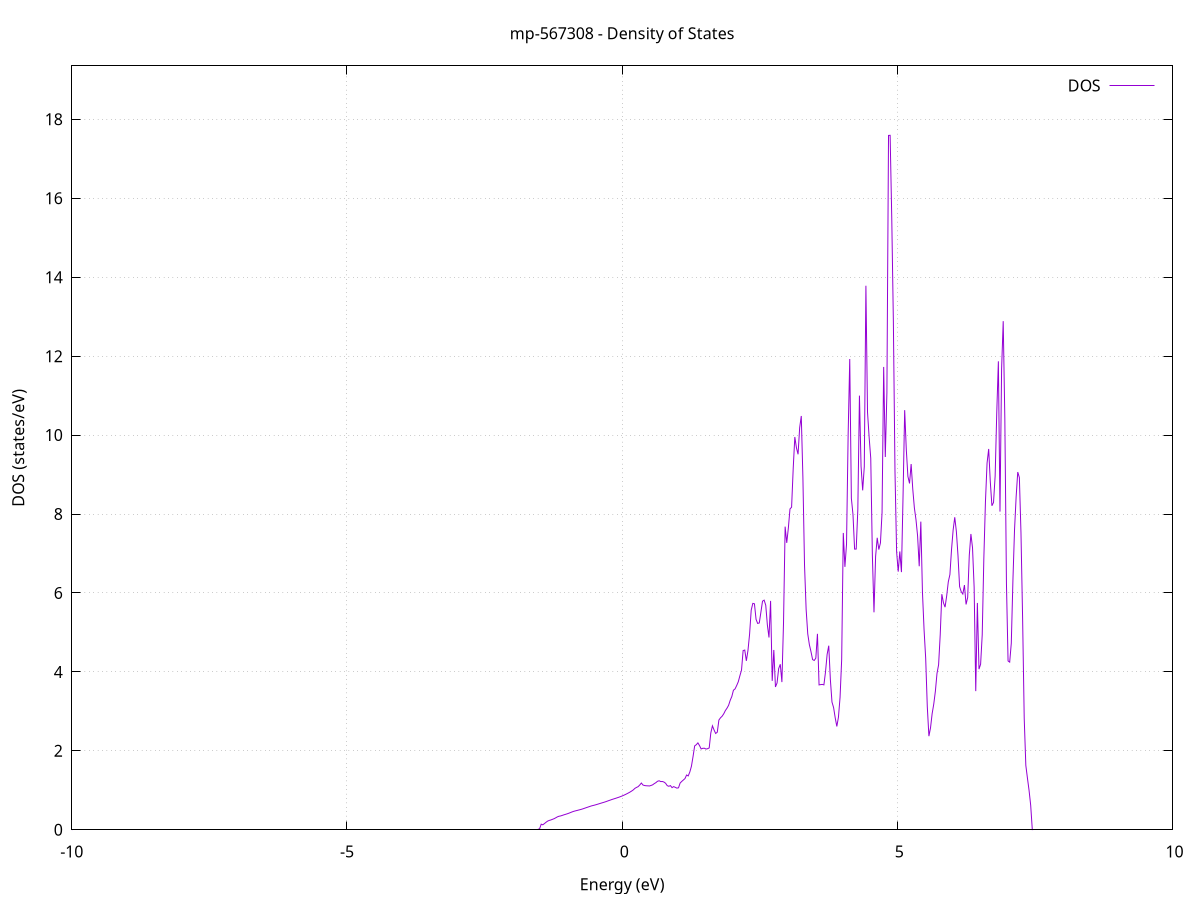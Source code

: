 set title 'mp-567308 - Density of States'
set xlabel 'Energy (eV)'
set ylabel 'DOS (states/eV)'
set grid
set xrange [-10:10]
set yrange [0:19.355]
set xzeroaxis lt -1
set terminal png size 800,600
set output 'mp-567308_dos_gnuplot.png'
plot '-' using 1:2 with lines title 'DOS'
-48.582200 0.000000
-48.552800 0.000000
-48.523500 0.000000
-48.494100 0.000000
-48.464700 0.000000
-48.435400 0.000000
-48.406000 0.000000
-48.376700 0.000000
-48.347300 0.000000
-48.318000 0.000000
-48.288600 0.000000
-48.259300 0.000000
-48.229900 0.000000
-48.200600 0.000000
-48.171200 0.000000
-48.141900 0.000000
-48.112500 0.000000
-48.083200 0.000000
-48.053800 0.000000
-48.024500 0.000000
-47.995100 0.000000
-47.965700 0.000000
-47.936400 0.000000
-47.907000 0.000000
-47.877700 0.000000
-47.848300 0.000000
-47.819000 0.000000
-47.789600 0.000000
-47.760300 0.000000
-47.730900 0.000000
-47.701600 0.000000
-47.672200 0.000000
-47.642900 0.000000
-47.613500 0.000000
-47.584200 0.000000
-47.554800 0.000000
-47.525500 0.000000
-47.496100 0.000000
-47.466800 0.000000
-47.437400 0.000000
-47.408000 0.000000
-47.378700 0.000000
-47.349300 0.000000
-47.320000 0.000000
-47.290600 0.000000
-47.261300 0.000000
-47.231900 0.000000
-47.202600 0.000000
-47.173200 0.000000
-47.143900 0.000000
-47.114500 0.000000
-47.085200 0.000000
-47.055800 0.000000
-47.026500 0.000000
-46.997100 0.000000
-46.967800 0.000000
-46.938400 0.000000
-46.909000 0.000000
-46.879700 0.000000
-46.850300 0.000000
-46.821000 0.000000
-46.791600 0.000000
-46.762300 0.000000
-46.732900 0.000000
-46.703600 0.000000
-46.674200 0.000000
-46.644900 0.000000
-46.615500 0.000000
-46.586200 0.000000
-46.556800 0.000000
-46.527500 0.000000
-46.498100 0.000000
-46.468800 0.000000
-46.439400 0.000000
-46.410000 0.000000
-46.380700 0.000000
-46.351300 0.000000
-46.322000 0.000000
-46.292600 0.000000
-46.263300 0.000000
-46.233900 0.000000
-46.204600 0.000000
-46.175200 0.000000
-46.145900 0.000000
-46.116500 0.000000
-46.087200 0.000000
-46.057800 0.000000
-46.028500 0.000000
-45.999100 0.000000
-45.969800 0.000000
-45.940400 0.000000
-45.911000 5.568400
-45.881700 50.018700
-45.852300 87.093700
-45.823000 79.743500
-45.793600 0.000000
-45.764300 0.000000
-45.734900 0.000000
-45.705600 0.000000
-45.676200 0.000000
-45.646900 0.000000
-45.617500 0.000000
-45.588200 0.000000
-45.558800 0.000000
-45.529500 0.000000
-45.500100 0.000000
-45.470800 0.000000
-45.441400 0.000000
-45.412000 0.000000
-45.382700 0.000000
-45.353300 0.000000
-45.324000 0.000000
-45.294600 0.000000
-45.265300 0.000000
-45.235900 0.000000
-45.206600 0.000000
-45.177200 0.000000
-45.147900 0.000000
-45.118500 0.000000
-45.089200 0.000000
-45.059800 0.000000
-45.030500 0.000000
-45.001100 0.000000
-44.971800 0.000000
-44.942400 0.000000
-44.913000 0.000000
-44.883700 0.000000
-44.854300 0.000000
-44.825000 0.000000
-44.795600 0.000000
-44.766300 0.000000
-44.736900 0.000000
-44.707600 0.000000
-44.678200 0.000000
-44.648900 0.000000
-44.619500 0.000000
-44.590200 0.000000
-44.560800 0.000000
-44.531500 0.000000
-44.502100 0.000000
-44.472800 0.000000
-44.443400 0.000000
-44.414100 0.000000
-44.384700 0.000000
-44.355300 0.000000
-44.326000 0.000000
-44.296600 0.000000
-44.267300 0.000000
-44.237900 0.000000
-44.208600 0.000000
-44.179200 0.000000
-44.149900 0.000000
-44.120500 0.000000
-44.091200 0.000000
-44.061800 0.000000
-44.032500 0.000000
-44.003100 0.000000
-43.973800 0.000000
-43.944400 0.000000
-43.915100 0.000000
-43.885700 0.000000
-43.856300 0.000000
-43.827000 0.000000
-43.797600 0.000000
-43.768300 0.000000
-43.738900 0.000000
-43.709600 0.000000
-43.680200 0.000000
-43.650900 0.000000
-43.621500 0.000000
-43.592200 0.000000
-43.562800 0.000000
-43.533500 0.000000
-43.504100 0.000000
-43.474800 0.000000
-43.445400 0.000000
-43.416100 0.000000
-43.386700 0.000000
-43.357300 0.000000
-43.328000 0.000000
-43.298600 0.000000
-43.269300 0.000000
-43.239900 0.000000
-43.210600 0.000000
-43.181200 0.000000
-43.151900 0.000000
-43.122500 0.000000
-43.093200 0.000000
-43.063800 0.000000
-43.034500 0.000000
-43.005100 0.000000
-42.975800 0.000000
-42.946400 0.000000
-42.917100 0.000000
-42.887700 0.000000
-42.858300 0.000000
-42.829000 0.000000
-42.799600 0.000000
-42.770300 0.000000
-42.740900 0.000000
-42.711600 0.000000
-42.682200 0.000000
-42.652900 0.000000
-42.623500 0.000000
-42.594200 0.000000
-42.564800 0.000000
-42.535500 0.000000
-42.506100 0.000000
-42.476800 0.000000
-42.447400 0.000000
-42.418100 0.000000
-42.388700 0.000000
-42.359300 0.000000
-42.330000 0.000000
-42.300600 0.000000
-42.271300 0.000000
-42.241900 0.000000
-42.212600 0.000000
-42.183200 0.000000
-42.153900 0.000000
-42.124500 0.000000
-42.095200 0.000000
-42.065800 0.000000
-42.036500 0.000000
-42.007100 0.000000
-41.977800 0.000000
-41.948400 0.000000
-41.919100 0.000000
-41.889700 0.000000
-41.860300 0.000000
-41.831000 0.000000
-41.801600 0.000000
-41.772300 0.000000
-41.742900 0.000000
-41.713600 0.000000
-41.684200 0.000000
-41.654900 0.000000
-41.625500 0.000000
-41.596200 0.000000
-41.566800 0.000000
-41.537500 0.000000
-41.508100 0.000000
-41.478800 0.000000
-41.449400 0.000000
-41.420100 0.000000
-41.390700 0.000000
-41.361400 0.000000
-41.332000 0.000000
-41.302600 0.000000
-41.273300 0.000000
-41.243900 0.000000
-41.214600 0.000000
-41.185200 0.000000
-41.155900 0.000000
-41.126500 0.000000
-41.097200 0.000000
-41.067800 0.000000
-41.038500 0.000000
-41.009100 0.000000
-40.979800 0.000000
-40.950400 0.000000
-40.921100 0.000000
-40.891700 0.000000
-40.862400 0.000000
-40.833000 0.000000
-40.803600 0.000000
-40.774300 0.000000
-40.744900 0.000000
-40.715600 0.000000
-40.686200 0.000000
-40.656900 0.000000
-40.627500 0.000000
-40.598200 0.000000
-40.568800 0.000000
-40.539500 0.000000
-40.510100 0.000000
-40.480800 0.000000
-40.451400 0.000000
-40.422100 0.000000
-40.392700 0.000000
-40.363400 0.000000
-40.334000 0.000000
-40.304600 0.000000
-40.275300 0.000000
-40.245900 0.000000
-40.216600 0.000000
-40.187200 0.000000
-40.157900 0.000000
-40.128500 0.000000
-40.099200 0.000000
-40.069800 0.000000
-40.040500 0.000000
-40.011100 0.000000
-39.981800 0.000000
-39.952400 0.000000
-39.923100 0.000000
-39.893700 0.000000
-39.864400 0.000000
-39.835000 0.000000
-39.805600 0.000000
-39.776300 0.000000
-39.746900 0.000000
-39.717600 0.000000
-39.688200 0.000000
-39.658900 0.000000
-39.629500 0.000000
-39.600200 0.000000
-39.570800 0.000000
-39.541500 0.000000
-39.512100 0.000000
-39.482800 0.000000
-39.453400 0.000000
-39.424100 0.000000
-39.394700 0.000000
-39.365400 0.000000
-39.336000 0.000000
-39.306600 0.000000
-39.277300 0.000000
-39.247900 0.000000
-39.218600 0.000000
-39.189200 0.000000
-39.159900 0.000000
-39.130500 0.000000
-39.101200 0.000000
-39.071800 0.000000
-39.042500 0.000000
-39.013100 0.000000
-38.983800 0.000000
-38.954400 0.000000
-38.925100 0.000000
-38.895700 0.000000
-38.866400 0.000000
-38.837000 0.000000
-38.807600 0.000000
-38.778300 0.000000
-38.748900 0.000000
-38.719600 0.000000
-38.690200 0.000000
-38.660900 0.000000
-38.631500 0.000000
-38.602200 0.000000
-38.572800 0.000000
-38.543500 0.000000
-38.514100 0.000000
-38.484800 0.000000
-38.455400 0.000000
-38.426100 0.000000
-38.396700 0.000000
-38.367400 0.000000
-38.338000 0.000000
-38.308700 0.000000
-38.279300 0.000000
-38.249900 0.000000
-38.220600 0.000000
-38.191200 0.000000
-38.161900 0.000000
-38.132500 0.000000
-38.103200 0.000000
-38.073800 0.000000
-38.044500 0.000000
-38.015100 0.000000
-37.985800 0.000000
-37.956400 0.000000
-37.927100 0.000000
-37.897700 0.000000
-37.868400 0.000000
-37.839000 0.000000
-37.809700 0.000000
-37.780300 0.000000
-37.750900 0.000000
-37.721600 0.000000
-37.692200 0.000000
-37.662900 0.000000
-37.633500 0.000000
-37.604200 0.000000
-37.574800 0.000000
-37.545500 0.000000
-37.516100 0.000000
-37.486800 0.000000
-37.457400 0.000000
-37.428100 0.000000
-37.398700 0.000000
-37.369400 0.000000
-37.340000 0.000000
-37.310700 0.000000
-37.281300 0.000000
-37.251900 0.000000
-37.222600 0.000000
-37.193200 0.000000
-37.163900 0.000000
-37.134500 0.000000
-37.105200 0.000000
-37.075800 0.000000
-37.046500 0.000000
-37.017100 0.000000
-36.987800 0.000000
-36.958400 0.000000
-36.929100 0.000000
-36.899700 0.000000
-36.870400 0.000000
-36.841000 0.000000
-36.811700 0.000000
-36.782300 0.000000
-36.752900 0.000000
-36.723600 0.000000
-36.694200 0.000000
-36.664900 0.000000
-36.635500 0.000000
-36.606200 0.000000
-36.576800 0.000000
-36.547500 0.000000
-36.518100 0.000000
-36.488800 0.000000
-36.459400 0.000000
-36.430100 0.000000
-36.400700 0.000000
-36.371400 0.000000
-36.342000 0.000000
-36.312700 0.000000
-36.283300 0.000000
-36.253900 0.000000
-36.224600 0.000000
-36.195200 0.000000
-36.165900 0.000000
-36.136500 0.000000
-36.107200 0.000000
-36.077800 0.000000
-36.048500 0.000000
-36.019100 0.000000
-35.989800 0.000000
-35.960400 0.000000
-35.931100 0.000000
-35.901700 0.000000
-35.872400 0.000000
-35.843000 0.000000
-35.813700 0.000000
-35.784300 0.000000
-35.754900 0.000000
-35.725600 0.000000
-35.696200 0.000000
-35.666900 0.000000
-35.637500 0.000000
-35.608200 0.000000
-35.578800 0.000000
-35.549500 0.000000
-35.520100 0.000000
-35.490800 0.000000
-35.461400 0.000000
-35.432100 0.000000
-35.402700 0.000000
-35.373400 0.000000
-35.344000 0.000000
-35.314700 0.000000
-35.285300 0.000000
-35.255900 0.000000
-35.226600 0.000000
-35.197200 0.000000
-35.167900 0.000000
-35.138500 0.000000
-35.109200 0.000000
-35.079800 0.000000
-35.050500 0.000000
-35.021100 0.000000
-34.991800 0.000000
-34.962400 0.000000
-34.933100 0.000000
-34.903700 0.000000
-34.874400 0.000000
-34.845000 0.000000
-34.815700 0.000000
-34.786300 0.000000
-34.757000 0.000000
-34.727600 0.000000
-34.698200 0.000000
-34.668900 0.000000
-34.639500 0.000000
-34.610200 0.000000
-34.580800 0.000000
-34.551500 0.000000
-34.522100 0.000000
-34.492800 0.000000
-34.463400 0.000000
-34.434100 0.000000
-34.404700 0.000000
-34.375400 0.000000
-34.346000 0.000000
-34.316700 0.000000
-34.287300 0.000000
-34.258000 0.000000
-34.228600 0.000000
-34.199200 0.000000
-34.169900 0.000000
-34.140500 0.000000
-34.111200 0.000000
-34.081800 0.000000
-34.052500 0.000000
-34.023100 0.000000
-33.993800 0.000000
-33.964400 0.000000
-33.935100 0.000000
-33.905700 0.000000
-33.876400 0.000000
-33.847000 0.000000
-33.817700 0.000000
-33.788300 0.000000
-33.759000 0.000000
-33.729600 0.000000
-33.700200 0.000000
-33.670900 0.000000
-33.641500 0.000000
-33.612200 0.000000
-33.582800 0.000000
-33.553500 0.000000
-33.524100 0.000000
-33.494800 0.000000
-33.465400 0.000000
-33.436100 0.000000
-33.406700 0.000000
-33.377400 0.000000
-33.348000 0.000000
-33.318700 0.000000
-33.289300 0.000000
-33.260000 0.000000
-33.230600 0.000000
-33.201200 0.000000
-33.171900 0.000000
-33.142500 0.000000
-33.113200 0.000000
-33.083800 0.000000
-33.054500 0.000000
-33.025100 0.000000
-32.995800 0.000000
-32.966400 0.000000
-32.937100 0.000000
-32.907700 0.000000
-32.878400 0.000000
-32.849000 0.000000
-32.819700 0.000000
-32.790300 0.000000
-32.761000 0.000000
-32.731600 0.000000
-32.702200 0.000000
-32.672900 0.000000
-32.643500 0.000000
-32.614200 0.000000
-32.584800 0.000000
-32.555500 0.000000
-32.526100 0.000000
-32.496800 0.000000
-32.467400 0.000000
-32.438100 0.000000
-32.408700 0.000000
-32.379400 0.000000
-32.350000 0.000000
-32.320700 0.000000
-32.291300 0.000000
-32.262000 0.000000
-32.232600 0.000000
-32.203200 0.000000
-32.173900 0.000000
-32.144500 0.000000
-32.115200 0.000000
-32.085800 0.000000
-32.056500 0.000000
-32.027100 0.000000
-31.997800 0.000000
-31.968400 0.000000
-31.939100 0.000000
-31.909700 0.000000
-31.880400 0.000000
-31.851000 0.000000
-31.821700 0.000000
-31.792300 0.000000
-31.763000 0.000000
-31.733600 0.000000
-31.704300 0.000000
-31.674900 0.000000
-31.645500 0.000000
-31.616200 0.000000
-31.586800 0.000000
-31.557500 0.000000
-31.528100 0.000000
-31.498800 0.000000
-31.469400 0.000000
-31.440100 0.000000
-31.410700 0.000000
-31.381400 0.000000
-31.352000 0.000000
-31.322700 0.000000
-31.293300 0.000000
-31.264000 0.000000
-31.234600 0.000000
-31.205300 0.000000
-31.175900 0.000000
-31.146500 0.000000
-31.117200 0.000000
-31.087800 0.000000
-31.058500 0.000000
-31.029100 0.000000
-30.999800 0.000000
-30.970400 0.000000
-30.941100 0.000000
-30.911700 0.000000
-30.882400 0.000000
-30.853000 0.000000
-30.823700 0.000000
-30.794300 0.000000
-30.765000 0.000000
-30.735600 0.000000
-30.706300 0.000000
-30.676900 0.000000
-30.647500 0.000000
-30.618200 0.000000
-30.588800 0.000000
-30.559500 0.000000
-30.530100 0.000000
-30.500800 0.000000
-30.471400 0.000000
-30.442100 0.000000
-30.412700 0.000000
-30.383400 0.000000
-30.354000 0.000000
-30.324700 0.000000
-30.295300 0.000000
-30.266000 0.000000
-30.236600 0.000000
-30.207300 0.000000
-30.177900 0.000000
-30.148500 0.000000
-30.119200 0.000000
-30.089800 0.000000
-30.060500 0.000000
-30.031100 0.000000
-30.001800 0.000000
-29.972400 0.000000
-29.943100 0.000000
-29.913700 0.000000
-29.884400 0.000000
-29.855000 0.000000
-29.825700 0.000000
-29.796300 0.000000
-29.767000 0.000000
-29.737600 0.000000
-29.708300 0.000000
-29.678900 0.000000
-29.649500 0.000000
-29.620200 0.000000
-29.590800 0.000000
-29.561500 0.000000
-29.532100 0.000000
-29.502800 0.000000
-29.473400 0.000000
-29.444100 0.000000
-29.414700 0.000000
-29.385400 0.000000
-29.356000 0.000000
-29.326700 0.000000
-29.297300 0.000000
-29.268000 0.000000
-29.238600 0.000000
-29.209300 0.000000
-29.179900 0.000000
-29.150500 0.000000
-29.121200 0.000000
-29.091800 0.000000
-29.062500 0.000000
-29.033100 0.000000
-29.003800 0.000000
-28.974400 0.000000
-28.945100 0.000000
-28.915700 0.000000
-28.886400 0.000000
-28.857000 0.000000
-28.827700 0.000000
-28.798300 0.000000
-28.769000 0.000000
-28.739600 0.000000
-28.710300 0.000000
-28.680900 0.000000
-28.651600 0.000000
-28.622200 0.000000
-28.592800 0.000000
-28.563500 0.000000
-28.534100 0.000000
-28.504800 0.000000
-28.475400 0.000000
-28.446100 0.000000
-28.416700 0.000000
-28.387400 0.000000
-28.358000 0.000000
-28.328700 0.000000
-28.299300 0.000000
-28.270000 0.000000
-28.240600 0.000000
-28.211300 0.000000
-28.181900 0.000000
-28.152600 0.000000
-28.123200 0.000000
-28.093800 0.000000
-28.064500 0.000000
-28.035100 0.000000
-28.005800 0.000000
-27.976400 0.000000
-27.947100 0.000000
-27.917700 0.000000
-27.888400 0.000000
-27.859000 0.000000
-27.829700 0.000000
-27.800300 0.000000
-27.771000 0.000000
-27.741600 0.000000
-27.712300 0.000000
-27.682900 0.000000
-27.653600 0.000000
-27.624200 0.000000
-27.594800 0.000000
-27.565500 0.000000
-27.536100 0.000000
-27.506800 0.000000
-27.477400 0.000000
-27.448100 0.000000
-27.418700 0.000000
-27.389400 0.000000
-27.360000 0.000000
-27.330700 0.000000
-27.301300 0.000000
-27.272000 0.000000
-27.242600 0.000000
-27.213300 0.000000
-27.183900 0.000000
-27.154600 0.000000
-27.125200 0.000000
-27.095800 0.000000
-27.066500 0.000000
-27.037100 0.000000
-27.007800 0.000000
-26.978400 0.000000
-26.949100 0.000000
-26.919700 0.000000
-26.890400 0.000000
-26.861000 0.000000
-26.831700 0.000000
-26.802300 0.000000
-26.773000 0.000000
-26.743600 0.000000
-26.714300 0.000000
-26.684900 0.000000
-26.655600 0.000000
-26.626200 0.000000
-26.596800 0.000000
-26.567500 0.000000
-26.538100 0.000000
-26.508800 0.000000
-26.479400 0.000000
-26.450100 0.000000
-26.420700 0.000000
-26.391400 0.000000
-26.362000 0.000000
-26.332700 0.000000
-26.303300 0.000000
-26.274000 0.000000
-26.244600 0.000000
-26.215300 0.000000
-26.185900 0.000000
-26.156600 0.000000
-26.127200 0.000000
-26.097800 0.000000
-26.068500 0.000000
-26.039100 0.000000
-26.009800 0.000000
-25.980400 0.000000
-25.951100 0.000000
-25.921700 0.000000
-25.892400 0.000000
-25.863000 0.000000
-25.833700 0.000000
-25.804300 0.000000
-25.775000 0.000000
-25.745600 0.000000
-25.716300 0.000000
-25.686900 0.000000
-25.657600 0.000000
-25.628200 0.000000
-25.598900 0.000000
-25.569500 0.000000
-25.540100 0.000000
-25.510800 0.000000
-25.481400 0.000000
-25.452100 0.000000
-25.422700 0.000000
-25.393400 0.000000
-25.364000 0.000000
-25.334700 0.000000
-25.305300 0.000000
-25.276000 0.000000
-25.246600 0.000000
-25.217300 0.000000
-25.187900 0.000000
-25.158600 0.000000
-25.129200 0.000000
-25.099900 0.000000
-25.070500 0.000000
-25.041100 0.000000
-25.011800 0.000000
-24.982400 0.000000
-24.953100 0.000000
-24.923700 0.000000
-24.894400 0.000000
-24.865000 0.000000
-24.835700 2.776300
-24.806300 20.821700
-24.777000 39.245000
-24.747600 46.213300
-24.718300 41.128300
-24.688900 39.233300
-24.659600 35.040600
-24.630200 38.183500
-24.600900 46.699100
-24.571500 65.428400
-24.542100 57.078000
-24.512800 85.739200
-24.483400 91.887300
-24.454100 44.465300
-24.424700 13.685000
-24.395400 0.000000
-24.366000 0.000000
-24.336700 0.000000
-24.307300 53.430700
-24.278000 63.447900
-24.248600 0.000000
-24.219300 0.000000
-24.189900 0.000000
-24.160600 0.000000
-24.131200 0.000000
-24.101900 0.000000
-24.072500 0.000000
-24.043100 0.000000
-24.013800 0.000000
-23.984400 0.000000
-23.955100 0.000000
-23.925700 0.000000
-23.896400 0.000000
-23.867000 0.000000
-23.837700 0.000000
-23.808300 0.000000
-23.779000 0.000000
-23.749600 0.000000
-23.720300 0.000000
-23.690900 0.000000
-23.661600 0.000000
-23.632200 0.000000
-23.602900 0.000000
-23.573500 0.000000
-23.544100 0.000000
-23.514800 0.000000
-23.485400 0.000000
-23.456100 0.000000
-23.426700 0.000000
-23.397400 0.000000
-23.368000 0.000000
-23.338700 0.000000
-23.309300 0.000000
-23.280000 0.000000
-23.250600 0.000000
-23.221300 0.000000
-23.191900 0.000000
-23.162600 0.000000
-23.133200 0.000000
-23.103900 0.000000
-23.074500 0.000000
-23.045100 0.000000
-23.015800 0.000000
-22.986400 0.000000
-22.957100 0.000000
-22.927700 0.000000
-22.898400 0.000000
-22.869000 0.000000
-22.839700 0.000000
-22.810300 0.000000
-22.781000 0.000000
-22.751600 0.000000
-22.722300 0.000000
-22.692900 0.000000
-22.663600 0.000000
-22.634200 0.000000
-22.604900 0.000000
-22.575500 0.000000
-22.546200 0.000000
-22.516800 0.000000
-22.487400 0.000000
-22.458100 0.000000
-22.428700 0.000000
-22.399400 0.000000
-22.370000 0.000000
-22.340700 0.000000
-22.311300 0.000000
-22.282000 0.000000
-22.252600 0.000000
-22.223300 0.000000
-22.193900 0.000000
-22.164600 0.000000
-22.135200 0.000000
-22.105900 0.000000
-22.076500 0.000000
-22.047200 0.000000
-22.017800 0.000000
-21.988400 0.000000
-21.959100 0.000000
-21.929700 0.000000
-21.900400 0.000000
-21.871000 0.000000
-21.841700 0.000000
-21.812300 0.000000
-21.783000 0.000000
-21.753600 0.000000
-21.724300 0.000000
-21.694900 0.000000
-21.665600 0.000000
-21.636200 0.000000
-21.606900 0.000000
-21.577500 0.000000
-21.548200 0.000000
-21.518800 0.000000
-21.489400 0.000000
-21.460100 0.000000
-21.430700 0.000000
-21.401400 0.000000
-21.372000 0.000000
-21.342700 0.000000
-21.313300 0.000000
-21.284000 0.000000
-21.254600 0.000000
-21.225300 0.000000
-21.195900 0.000000
-21.166600 0.000000
-21.137200 0.000000
-21.107900 0.000000
-21.078500 0.000000
-21.049200 0.000000
-21.019800 0.000000
-20.990400 0.000000
-20.961100 0.000000
-20.931700 0.000000
-20.902400 0.000000
-20.873000 0.000000
-20.843700 0.000000
-20.814300 0.000000
-20.785000 0.000000
-20.755600 0.000000
-20.726300 0.000000
-20.696900 0.000000
-20.667600 0.000000
-20.638200 0.000000
-20.608900 0.000000
-20.579500 0.000000
-20.550200 0.000000
-20.520800 0.000000
-20.491400 0.000000
-20.462100 0.000000
-20.432700 0.000000
-20.403400 0.000000
-20.374000 0.000000
-20.344700 0.000000
-20.315300 0.000000
-20.286000 0.000000
-20.256600 0.000000
-20.227300 0.000000
-20.197900 0.000000
-20.168600 0.000000
-20.139200 0.000000
-20.109900 0.000000
-20.080500 0.000000
-20.051200 0.000000
-20.021800 0.000000
-19.992400 0.000000
-19.963100 0.000000
-19.933700 0.000000
-19.904400 0.000000
-19.875000 0.000000
-19.845700 0.000000
-19.816300 0.000000
-19.787000 0.000000
-19.757600 0.000000
-19.728300 0.000000
-19.698900 0.000000
-19.669600 0.000000
-19.640200 0.000000
-19.610900 0.000000
-19.581500 0.000000
-19.552200 0.000000
-19.522800 0.000000
-19.493400 0.000000
-19.464100 0.000000
-19.434700 0.000000
-19.405400 0.000000
-19.376000 0.000000
-19.346700 0.000000
-19.317300 0.000000
-19.288000 0.000000
-19.258600 0.000000
-19.229300 0.000000
-19.199900 0.000000
-19.170600 0.000000
-19.141200 0.000000
-19.111900 0.000000
-19.082500 0.000000
-19.053200 0.000000
-19.023800 0.000000
-18.994500 0.000000
-18.965100 0.000000
-18.935700 0.000000
-18.906400 0.000000
-18.877000 0.000000
-18.847700 0.000000
-18.818300 0.000000
-18.789000 0.000000
-18.759600 0.000000
-18.730300 0.000000
-18.700900 0.000000
-18.671600 0.000000
-18.642200 0.000000
-18.612900 0.000000
-18.583500 0.000000
-18.554200 0.000000
-18.524800 0.000000
-18.495500 0.000000
-18.466100 0.000000
-18.436700 0.000000
-18.407400 0.000000
-18.378000 0.000000
-18.348700 0.000000
-18.319300 0.000000
-18.290000 0.000000
-18.260600 0.000000
-18.231300 0.000000
-18.201900 0.000000
-18.172600 0.000000
-18.143200 0.000000
-18.113900 0.000000
-18.084500 0.000000
-18.055200 0.000000
-18.025800 0.000000
-17.996500 0.000000
-17.967100 0.000000
-17.937700 0.000000
-17.908400 0.000000
-17.879000 0.000000
-17.849700 0.000000
-17.820300 0.000000
-17.791000 0.000000
-17.761600 0.000000
-17.732300 0.000000
-17.702900 0.000000
-17.673600 0.000000
-17.644200 0.000000
-17.614900 0.000000
-17.585500 0.000000
-17.556200 0.000000
-17.526800 0.000000
-17.497500 0.000000
-17.468100 0.000000
-17.438700 0.000000
-17.409400 0.000000
-17.380000 0.000000
-17.350700 0.000000
-17.321300 0.000000
-17.292000 0.000000
-17.262600 0.000000
-17.233300 0.000000
-17.203900 0.000000
-17.174600 0.000000
-17.145200 0.000000
-17.115900 0.000000
-17.086500 0.000000
-17.057200 0.000000
-17.027800 0.000000
-16.998500 0.000000
-16.969100 0.000000
-16.939700 0.000000
-16.910400 0.000000
-16.881000 0.000000
-16.851700 0.000000
-16.822300 0.000000
-16.793000 0.000000
-16.763600 0.000000
-16.734300 0.000000
-16.704900 0.000000
-16.675600 0.000000
-16.646200 0.000000
-16.616900 0.000000
-16.587500 0.000000
-16.558200 0.000000
-16.528800 0.000000
-16.499500 0.000000
-16.470100 0.000000
-16.440700 0.000000
-16.411400 0.000000
-16.382000 0.000000
-16.352700 0.000000
-16.323300 0.000000
-16.294000 0.000000
-16.264600 0.000000
-16.235300 0.000000
-16.205900 0.000000
-16.176600 0.000000
-16.147200 0.000000
-16.117900 0.000000
-16.088500 0.000000
-16.059200 0.000000
-16.029800 0.000000
-16.000500 0.000000
-15.971100 0.000000
-15.941800 0.000000
-15.912400 0.000000
-15.883000 0.000000
-15.853700 0.000000
-15.824300 0.000000
-15.795000 0.000000
-15.765600 0.000000
-15.736300 0.000000
-15.706900 0.000000
-15.677600 0.000000
-15.648200 0.000000
-15.618900 0.000000
-15.589500 0.000000
-15.560200 0.000000
-15.530800 0.000000
-15.501500 0.000000
-15.472100 0.000000
-15.442800 0.000000
-15.413400 0.000000
-15.384000 0.000000
-15.354700 0.000000
-15.325300 0.000000
-15.296000 0.000000
-15.266600 0.000000
-15.237300 0.000000
-15.207900 0.000000
-15.178600 0.000000
-15.149200 0.000000
-15.119900 0.000000
-15.090500 0.000000
-15.061200 0.000000
-15.031800 0.000000
-15.002500 0.000000
-14.973100 0.000000
-14.943800 0.000000
-14.914400 0.000000
-14.885000 0.000000
-14.855700 0.000000
-14.826300 0.000000
-14.797000 0.000000
-14.767600 0.000000
-14.738300 0.000000
-14.708900 0.000000
-14.679600 0.000000
-14.650200 0.000000
-14.620900 0.000000
-14.591500 0.000000
-14.562200 0.000000
-14.532800 0.000000
-14.503500 0.000000
-14.474100 0.000000
-14.444800 0.000000
-14.415400 0.000000
-14.386000 0.000000
-14.356700 0.000000
-14.327300 0.000000
-14.298000 0.000000
-14.268600 0.000000
-14.239300 0.000000
-14.209900 0.000000
-14.180600 0.000000
-14.151200 0.000000
-14.121900 0.000000
-14.092500 0.000000
-14.063200 0.000000
-14.033800 0.000000
-14.004500 0.000000
-13.975100 0.000000
-13.945800 0.000000
-13.916400 0.000000
-13.887000 0.000000
-13.857700 0.000000
-13.828300 0.000000
-13.799000 0.000000
-13.769600 0.000000
-13.740300 0.000000
-13.710900 0.000000
-13.681600 0.000000
-13.652200 0.000000
-13.622900 0.000000
-13.593500 0.000000
-13.564200 0.000000
-13.534800 0.000000
-13.505500 0.000000
-13.476100 0.000000
-13.446800 0.000000
-13.417400 0.000000
-13.388000 0.000000
-13.358700 0.000000
-13.329300 0.000000
-13.300000 0.000000
-13.270600 0.000000
-13.241300 0.000000
-13.211900 0.000000
-13.182600 0.000000
-13.153200 0.000000
-13.123900 0.000000
-13.094500 0.000000
-13.065200 0.000000
-13.035800 0.000000
-13.006500 0.000000
-12.977100 0.000000
-12.947800 0.000000
-12.918400 0.000000
-12.889100 0.000000
-12.859700 0.000000
-12.830300 0.000000
-12.801000 0.000000
-12.771600 0.000000
-12.742300 0.000000
-12.712900 0.000000
-12.683600 0.000000
-12.654200 0.000000
-12.624900 0.000000
-12.595500 0.000000
-12.566200 0.000000
-12.536800 0.000000
-12.507500 0.000000
-12.478100 0.000000
-12.448800 0.000000
-12.419400 0.000000
-12.390100 0.000000
-12.360700 0.000000
-12.331300 0.000000
-12.302000 0.000000
-12.272600 0.000000
-12.243300 0.000000
-12.213900 0.000000
-12.184600 0.000000
-12.155200 0.000000
-12.125900 0.000000
-12.096500 0.000000
-12.067200 0.000000
-12.037800 0.000000
-12.008500 0.000000
-11.979100 0.000000
-11.949800 0.000000
-11.920400 0.000000
-11.891100 0.000000
-11.861700 0.000000
-11.832300 0.000000
-11.803000 0.000000
-11.773600 0.000000
-11.744300 0.000000
-11.714900 0.000000
-11.685600 0.000000
-11.656200 0.000000
-11.626900 0.000000
-11.597500 0.000000
-11.568200 0.000000
-11.538800 0.000000
-11.509500 0.000000
-11.480100 0.000000
-11.450800 0.000000
-11.421400 0.000000
-11.392100 0.000000
-11.362700 0.000000
-11.333300 0.000000
-11.304000 0.000000
-11.274600 0.000000
-11.245300 0.000000
-11.215900 0.000000
-11.186600 0.000000
-11.157200 0.000000
-11.127900 0.000000
-11.098500 0.000000
-11.069200 0.000000
-11.039800 0.000000
-11.010500 0.000000
-10.981100 0.000000
-10.951800 0.000000
-10.922400 0.000000
-10.893100 0.000000
-10.863700 0.000000
-10.834300 0.000000
-10.805000 0.000000
-10.775600 0.000000
-10.746300 0.000000
-10.716900 0.000000
-10.687600 0.000000
-10.658200 0.000000
-10.628900 0.000000
-10.599500 0.000000
-10.570200 0.000000
-10.540800 0.000000
-10.511500 0.000000
-10.482100 0.000000
-10.452800 0.000000
-10.423400 0.000000
-10.394100 0.000000
-10.364700 0.000000
-10.335300 0.000000
-10.306000 0.000000
-10.276600 0.000000
-10.247300 0.000000
-10.217900 0.000000
-10.188600 0.000000
-10.159200 0.000000
-10.129900 0.000000
-10.100500 0.000000
-10.071200 0.000000
-10.041800 0.000000
-10.012500 0.000000
-9.983100 0.000000
-9.953800 0.000000
-9.924400 0.000000
-9.895100 0.000000
-9.865700 0.000000
-9.836400 0.000000
-9.807000 0.000000
-9.777600 0.000000
-9.748300 0.000000
-9.718900 0.000000
-9.689600 0.000000
-9.660200 0.000000
-9.630900 0.000000
-9.601500 0.000000
-9.572200 0.000000
-9.542800 0.000000
-9.513500 0.000000
-9.484100 0.000000
-9.454800 0.000000
-9.425400 0.000000
-9.396100 0.000000
-9.366700 0.000000
-9.337400 0.000000
-9.308000 0.000000
-9.278600 0.000000
-9.249300 0.000000
-9.219900 0.000000
-9.190600 0.000000
-9.161200 0.000000
-9.131900 0.000000
-9.102500 0.000000
-9.073200 0.000000
-9.043800 0.000000
-9.014500 0.000000
-8.985100 0.000000
-8.955800 0.000000
-8.926400 0.000000
-8.897100 0.000000
-8.867700 0.000000
-8.838400 0.000000
-8.809000 0.000000
-8.779600 0.000000
-8.750300 0.000000
-8.720900 0.000000
-8.691600 0.000000
-8.662200 0.000000
-8.632900 0.000000
-8.603500 0.000000
-8.574200 0.000000
-8.544800 0.000000
-8.515500 0.000000
-8.486100 0.000000
-8.456800 0.000000
-8.427400 0.000000
-8.398100 0.000000
-8.368700 0.000000
-8.339400 0.000000
-8.310000 0.000000
-8.280600 0.000000
-8.251300 0.000000
-8.221900 0.000000
-8.192600 0.000000
-8.163200 0.000000
-8.133900 0.000000
-8.104500 0.000000
-8.075200 0.000000
-8.045800 0.000000
-8.016500 0.000000
-7.987100 0.000000
-7.957800 0.000000
-7.928400 0.000000
-7.899100 0.000000
-7.869700 0.000000
-7.840400 0.000000
-7.811000 0.000000
-7.781600 0.000000
-7.752300 0.000000
-7.722900 0.000000
-7.693600 0.000000
-7.664200 0.000000
-7.634900 0.000000
-7.605500 0.000000
-7.576200 0.000000
-7.546800 0.000000
-7.517500 0.000000
-7.488100 0.000000
-7.458800 0.000000
-7.429400 0.000000
-7.400100 0.000000
-7.370700 0.000000
-7.341400 0.000000
-7.312000 0.000000
-7.282600 0.000000
-7.253300 0.000000
-7.223900 0.000000
-7.194600 0.000000
-7.165200 0.000000
-7.135900 0.000000
-7.106500 0.000000
-7.077200 0.000000
-7.047800 0.000000
-7.018500 0.000000
-6.989100 0.000000
-6.959800 0.000000
-6.930400 0.000000
-6.901100 0.000000
-6.871700 0.000000
-6.842400 0.000000
-6.813000 0.000000
-6.783700 0.000000
-6.754300 0.000000
-6.724900 0.000000
-6.695600 0.000000
-6.666200 0.000000
-6.636900 0.000000
-6.607500 0.000000
-6.578200 0.000000
-6.548800 0.000000
-6.519500 0.000000
-6.490100 0.000000
-6.460800 0.000000
-6.431400 0.000000
-6.402100 0.000000
-6.372700 0.000000
-6.343400 0.000000
-6.314000 0.000000
-6.284700 0.000000
-6.255300 0.000000
-6.225900 0.000000
-6.196600 0.000000
-6.167200 0.000000
-6.137900 0.000000
-6.108500 0.000000
-6.079200 0.000000
-6.049800 0.000000
-6.020500 0.000000
-5.991100 0.000000
-5.961800 0.000000
-5.932400 0.000000
-5.903100 0.000000
-5.873700 0.000000
-5.844400 0.000000
-5.815000 0.000000
-5.785700 0.000000
-5.756300 0.000000
-5.726900 0.000000
-5.697600 0.000000
-5.668200 0.000000
-5.638900 0.000000
-5.609500 0.000000
-5.580200 0.000000
-5.550800 0.000000
-5.521500 0.000000
-5.492100 0.000000
-5.462800 0.000000
-5.433400 0.000000
-5.404100 0.000000
-5.374700 0.000000
-5.345400 0.000000
-5.316000 0.000000
-5.286700 0.000000
-5.257300 0.000000
-5.227900 0.000000
-5.198600 0.000000
-5.169200 0.000000
-5.139900 0.000000
-5.110500 0.000000
-5.081200 0.000000
-5.051800 0.000000
-5.022500 0.000000
-4.993100 0.000000
-4.963800 0.000000
-4.934400 0.000000
-4.905100 0.000000
-4.875700 0.000000
-4.846400 0.000000
-4.817000 0.000000
-4.787700 0.000000
-4.758300 0.000000
-4.728900 0.000000
-4.699600 0.000000
-4.670200 0.000000
-4.640900 0.000000
-4.611500 0.000000
-4.582200 0.000000
-4.552800 0.000000
-4.523500 0.000000
-4.494100 0.000000
-4.464800 0.000000
-4.435400 0.000000
-4.406100 0.000000
-4.376700 0.000000
-4.347400 0.000000
-4.318000 0.000000
-4.288700 0.000000
-4.259300 0.000000
-4.229900 0.000000
-4.200600 0.000000
-4.171200 0.000000
-4.141900 0.000000
-4.112500 0.000000
-4.083200 0.000000
-4.053800 0.000000
-4.024500 0.000000
-3.995100 0.000000
-3.965800 0.000000
-3.936400 0.000000
-3.907100 0.000000
-3.877700 0.000000
-3.848400 0.000000
-3.819000 0.000000
-3.789700 0.000000
-3.760300 0.000000
-3.730900 0.000000
-3.701600 0.000000
-3.672200 0.000000
-3.642900 0.000000
-3.613500 0.000000
-3.584200 0.000000
-3.554800 0.000000
-3.525500 0.000000
-3.496100 0.000000
-3.466800 0.000000
-3.437400 0.000000
-3.408100 0.000000
-3.378700 0.000000
-3.349400 0.000000
-3.320000 0.000000
-3.290700 0.000000
-3.261300 0.000000
-3.232000 0.000000
-3.202600 0.000000
-3.173200 0.000000
-3.143900 0.000000
-3.114500 0.000000
-3.085200 0.000000
-3.055800 0.000000
-3.026500 0.000000
-2.997100 0.000000
-2.967800 0.000000
-2.938400 0.000000
-2.909100 0.000000
-2.879700 0.000000
-2.850400 0.000000
-2.821000 0.000000
-2.791700 0.000000
-2.762300 0.000000
-2.733000 0.000000
-2.703600 0.000000
-2.674200 0.000000
-2.644900 0.000000
-2.615500 0.000000
-2.586200 0.000000
-2.556800 0.000000
-2.527500 0.000000
-2.498100 0.000000
-2.468800 0.000000
-2.439400 0.000000
-2.410100 0.000000
-2.380700 0.000000
-2.351400 0.000000
-2.322000 0.000000
-2.292700 0.000000
-2.263300 0.000000
-2.234000 0.000000
-2.204600 0.000000
-2.175200 0.000000
-2.145900 0.000000
-2.116500 0.000000
-2.087200 0.000000
-2.057800 0.000000
-2.028500 0.000000
-1.999100 0.000000
-1.969800 0.000000
-1.940400 0.000000
-1.911100 0.000000
-1.881700 0.000000
-1.852400 0.000000
-1.823000 0.000000
-1.793700 0.000000
-1.764300 0.000000
-1.735000 0.000000
-1.705600 0.000000
-1.676200 0.000000
-1.646900 0.000000
-1.617500 0.000000
-1.588200 0.000000
-1.558800 0.000000
-1.529500 0.000000
-1.500100 0.024400
-1.470800 0.141900
-1.441400 0.126100
-1.412100 0.156800
-1.382700 0.190600
-1.353400 0.220200
-1.324000 0.237300
-1.294700 0.248900
-1.265300 0.265100
-1.236000 0.281300
-1.206600 0.303200
-1.177200 0.326800
-1.147900 0.342700
-1.118500 0.350400
-1.089200 0.363900
-1.059800 0.377900
-1.030500 0.390700
-1.001100 0.403400
-0.971800 0.417800
-0.942400 0.433900
-0.913100 0.450700
-0.883700 0.466000
-0.854400 0.477100
-0.825000 0.487300
-0.795700 0.498200
-0.766300 0.508700
-0.737000 0.520000
-0.707600 0.533400
-0.678200 0.547700
-0.648900 0.562000
-0.619500 0.575800
-0.590200 0.589700
-0.560800 0.603600
-0.531500 0.614000
-0.502100 0.624700
-0.472800 0.636000
-0.443400 0.648600
-0.414100 0.661300
-0.384700 0.673900
-0.355400 0.686300
-0.326000 0.698700
-0.296700 0.711700
-0.267300 0.726900
-0.238000 0.741800
-0.208600 0.755700
-0.179300 0.770200
-0.149900 0.783300
-0.120500 0.796400
-0.091200 0.809900
-0.061800 0.823700
-0.032500 0.838600
-0.003100 0.855000
0.026200 0.872500
0.055600 0.891500
0.084900 0.911700
0.114300 0.933300
0.143600 0.956100
0.173000 0.981600
0.202300 1.010100
0.231700 1.049100
0.261000 1.073200
0.290400 1.092600
0.319700 1.134400
0.349100 1.184200
0.378500 1.133800
0.407800 1.120800
0.437200 1.114800
0.466500 1.113600
0.495900 1.109900
0.525200 1.122900
0.554600 1.139200
0.583900 1.169500
0.613300 1.194100
0.642600 1.228800
0.672000 1.241800
0.701300 1.221000
0.730700 1.223100
0.760000 1.209000
0.789400 1.178800
0.818700 1.118600
0.848100 1.102000
0.877500 1.119300
0.906800 1.067700
0.936200 1.093800
0.965500 1.074700
0.994900 1.055200
1.024200 1.063900
1.053600 1.184300
1.082900 1.225100
1.112300 1.261300
1.141600 1.296900
1.171000 1.388000
1.200300 1.364100
1.229700 1.463200
1.259000 1.609200
1.288400 1.856500
1.317700 2.125200
1.347100 2.155500
1.376500 2.201700
1.405800 2.133200
1.435200 2.048200
1.464500 2.064400
1.493900 2.066200
1.523200 2.045400
1.552600 2.054300
1.581900 2.073800
1.611300 2.454500
1.640600 2.633600
1.670000 2.528500
1.699300 2.439900
1.728700 2.472500
1.758000 2.780600
1.787400 2.837500
1.816700 2.877300
1.846100 2.939000
1.875500 3.020000
1.904800 3.080000
1.934200 3.153400
1.963500 3.280200
1.992900 3.376300
2.022200 3.535500
2.051600 3.569100
2.080900 3.654200
2.110300 3.750700
2.139600 3.903400
2.169000 4.046100
2.198300 4.540300
2.227700 4.553700
2.257000 4.280100
2.286400 4.545400
2.315700 4.957700
2.345100 5.564500
2.374500 5.736200
2.403800 5.726000
2.433200 5.331800
2.462500 5.228300
2.491900 5.239900
2.521200 5.512500
2.550600 5.791900
2.579900 5.818400
2.609300 5.688800
2.638600 5.191400
2.668000 4.872300
2.697300 5.799500
2.726700 3.772700
2.756000 4.555400
2.785400 3.618600
2.814700 3.719300
2.844100 4.084100
2.873400 4.193900
2.902800 3.742200
2.932200 5.242800
2.961500 7.680900
2.990900 7.269700
3.020200 7.647000
3.049600 8.128900
3.078900 8.173200
3.108300 9.156000
3.137600 9.951600
3.167000 9.676800
3.196300 9.513600
3.225700 10.190000
3.255000 10.484500
3.284400 8.924900
3.313700 6.711700
3.343100 5.585200
3.372400 4.964500
3.401800 4.690700
3.431200 4.513700
3.460500 4.312600
3.489900 4.289700
3.519200 4.349800
3.548600 4.964300
3.577900 3.670500
3.607300 3.678300
3.636600 3.683300
3.666000 3.671400
3.695300 4.003100
3.724700 4.444600
3.754000 4.664100
3.783400 3.805600
3.812700 3.236400
3.842100 3.096600
3.871400 2.837400
3.900800 2.618000
3.930200 2.853200
3.959500 3.353200
3.988900 4.316700
4.018200 7.521100
4.047600 6.661200
4.076900 7.232000
4.106300 10.007800
4.135600 11.927300
4.165000 8.398400
4.194300 7.991000
4.223700 7.111400
4.253000 7.113400
4.282400 8.113300
4.311700 11.000700
4.341100 9.209300
4.370400 8.598900
4.399800 9.201100
4.429200 13.784100
4.458500 10.579300
4.487900 9.944400
4.517200 9.412800
4.546600 6.959800
4.575900 5.510500
4.605300 6.923700
4.634600 7.398100
4.664000 7.099400
4.693300 7.269400
4.722700 8.037800
4.752000 11.727400
4.781400 9.445500
4.810700 11.075900
4.840100 17.592800
4.869400 17.595900
4.898800 15.504800
4.928200 12.890400
4.957500 9.083200
4.986900 7.051900
5.016200 6.541300
5.045600 7.052900
5.074900 6.528400
5.104300 8.474500
5.133600 10.632100
5.163000 9.637700
5.192300 8.953800
5.221700 8.775500
5.251000 9.266400
5.280400 8.637000
5.309700 8.157600
5.339100 7.858100
5.368400 7.443600
5.397800 6.677300
5.427200 7.808500
5.456500 6.025400
5.485900 5.071400
5.515200 4.348100
5.544600 3.120400
5.573900 2.371900
5.603300 2.583500
5.632600 2.941800
5.662000 3.184100
5.691300 3.507200
5.720700 3.959000
5.750000 4.181300
5.779400 4.938400
5.808700 5.969200
5.838100 5.751900
5.867400 5.640800
5.896800 5.925600
5.926100 6.280700
5.955500 6.466300
5.984900 7.098000
6.014200 7.596000
6.043600 7.918000
6.072900 7.558000
6.102300 6.950200
6.131600 6.161500
6.161000 6.031400
6.190300 5.972500
6.219700 6.200100
6.249000 5.709400
6.278400 5.886300
6.307700 6.955200
6.337100 7.494700
6.366400 7.144100
6.395800 6.145100
6.425100 3.513700
6.454500 5.747000
6.483900 4.069500
6.513200 4.193100
6.542600 4.937000
6.571900 6.870200
6.601300 8.312300
6.630600 9.289700
6.660000 9.648900
6.689300 8.821300
6.718700 8.209400
6.748000 8.292800
6.777400 8.962400
6.806700 10.564100
6.836100 11.869600
6.865400 8.061300
6.894800 11.677100
6.924100 12.886400
6.953500 10.420700
6.982900 6.230500
7.012200 4.277900
7.041600 4.247600
7.070900 4.726000
7.100300 6.312100
7.129600 7.596800
7.159000 8.437500
7.188300 9.063700
7.217700 8.924200
7.247000 7.512400
7.276400 5.364800
7.305700 2.822300
7.335100 1.630500
7.364400 1.307000
7.393800 0.998200
7.423100 0.623300
7.452500 0.003800
7.481900 0.000000
7.511200 0.000000
7.540600 0.000000
7.569900 0.000000
7.599300 0.000000
7.628600 0.000000
7.658000 0.000000
7.687300 0.000000
7.716700 0.000000
7.746000 0.000000
7.775400 0.000000
7.804700 0.000000
7.834100 0.000000
7.863400 0.000000
7.892800 0.000000
7.922100 0.000000
7.951500 0.000000
7.980900 0.000000
8.010200 0.000000
8.039600 0.000000
8.068900 0.000000
8.098300 0.000000
8.127600 0.000000
8.157000 0.000000
8.186300 0.000000
8.215700 0.000000
8.245000 0.000000
8.274400 0.000000
8.303700 0.000000
8.333100 0.000000
8.362400 0.000000
8.391800 0.000000
8.421100 0.000000
8.450500 0.000000
8.479900 0.000000
8.509200 0.000000
8.538600 0.000000
8.567900 0.000000
8.597300 0.000000
8.626600 0.000000
8.656000 0.000000
8.685300 0.000000
8.714700 0.000000
8.744000 0.000000
8.773400 0.000000
8.802700 0.000000
8.832100 0.000000
8.861400 0.000000
8.890800 0.000000
8.920100 0.000000
8.949500 0.000000
8.978800 0.000000
9.008200 0.000000
9.037600 0.000000
9.066900 0.000000
9.096300 0.000000
9.125600 0.000000
9.155000 0.000000
9.184300 0.000000
9.213700 0.000000
9.243000 0.000000
9.272400 0.000000
9.301700 0.000000
9.331100 0.000000
9.360400 0.000000
9.389800 0.000000
9.419100 0.000000
9.448500 0.000000
9.477800 0.000000
9.507200 0.000000
9.536600 0.000000
9.565900 0.000000
9.595300 0.000000
9.624600 0.000000
9.654000 0.000000
9.683300 0.000000
9.712700 0.000000
9.742000 0.000000
9.771400 0.000000
9.800700 0.000000
9.830100 0.000000
9.859400 0.000000
9.888800 0.000000
9.918100 0.000000
9.947500 0.000000
9.976800 0.000000
10.006200 0.000000
10.035600 0.000000
10.064900 0.000000
10.094300 0.000000
10.123600 0.000000
e

